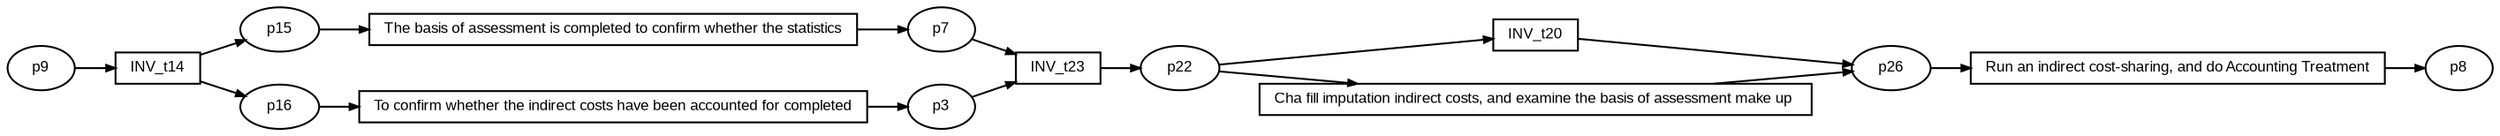 digraph G {ranksep=".3"; fontsize="8"; remincross=true; margin="0.0,0.0"; fontname="Arial";rankdir="LR"; 
edge [arrowsize="0.5"];
node [height=".2",width=".2",fontname="Arial",fontsize="8"];
t0 [shape="box",label="INV_t23"];
t1 [shape="box",label="INV_t20"];
t2 [shape="box",label="INV_t14"];
t3 [shape="box",label="The basis of assessment is completed to confirm whether the statistics"];
t4 [shape="box",label="Run an indirect cost-sharing, and do Accounting Treatment"];
t5 [shape="box",label="To confirm whether the indirect costs have been accounted for completed"];
t6 [shape="box",label="Cha fill imputation indirect costs, and examine the basis of assessment make up "];
p0 [shape="oval",label="p7"];
p1 [shape="oval",label="p15"];
p2 [shape="oval",label="p3"];
p3 [shape="oval",label="p16"];
p4 [shape="oval",label="p26"];
p5 [shape="oval",label="p22"];
p6 [shape="oval",label="p9"];
p7 [shape="oval",label="p8"];
t5 -> p2[label=""];
t4 -> p7[label=""];
p4 -> t4[label=""];
p2 -> t0[label=""];
p0 -> t0[label=""];
p1 -> t3[label=""];
p6 -> t2[label=""];
t2 -> p1[label=""];
t3 -> p0[label=""];
t1 -> p4[label=""];
t0 -> p5[label=""];
t6 -> p4[label=""];
t2 -> p3[label=""];
p3 -> t5[label=""];
p5 -> t1[label=""];
p5 -> t6[label=""];
}
